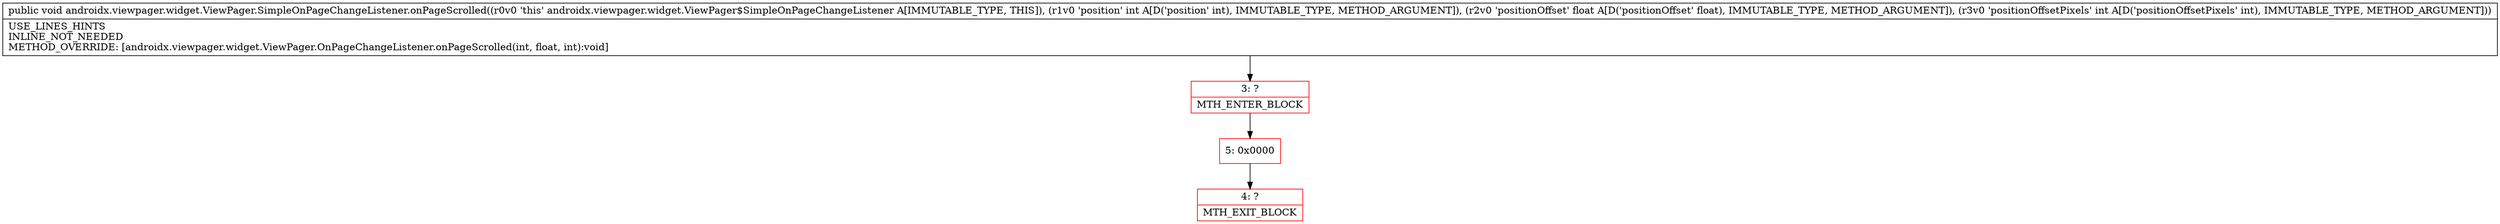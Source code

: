 digraph "CFG forandroidx.viewpager.widget.ViewPager.SimpleOnPageChangeListener.onPageScrolled(IFI)V" {
subgraph cluster_Region_1592166629 {
label = "R(0)";
node [shape=record,color=blue];
}
Node_3 [shape=record,color=red,label="{3\:\ ?|MTH_ENTER_BLOCK\l}"];
Node_5 [shape=record,color=red,label="{5\:\ 0x0000}"];
Node_4 [shape=record,color=red,label="{4\:\ ?|MTH_EXIT_BLOCK\l}"];
MethodNode[shape=record,label="{public void androidx.viewpager.widget.ViewPager.SimpleOnPageChangeListener.onPageScrolled((r0v0 'this' androidx.viewpager.widget.ViewPager$SimpleOnPageChangeListener A[IMMUTABLE_TYPE, THIS]), (r1v0 'position' int A[D('position' int), IMMUTABLE_TYPE, METHOD_ARGUMENT]), (r2v0 'positionOffset' float A[D('positionOffset' float), IMMUTABLE_TYPE, METHOD_ARGUMENT]), (r3v0 'positionOffsetPixels' int A[D('positionOffsetPixels' int), IMMUTABLE_TYPE, METHOD_ARGUMENT]))  | USE_LINES_HINTS\lINLINE_NOT_NEEDED\lMETHOD_OVERRIDE: [androidx.viewpager.widget.ViewPager.OnPageChangeListener.onPageScrolled(int, float, int):void]\l}"];
MethodNode -> Node_3;Node_3 -> Node_5;
Node_5 -> Node_4;
}


